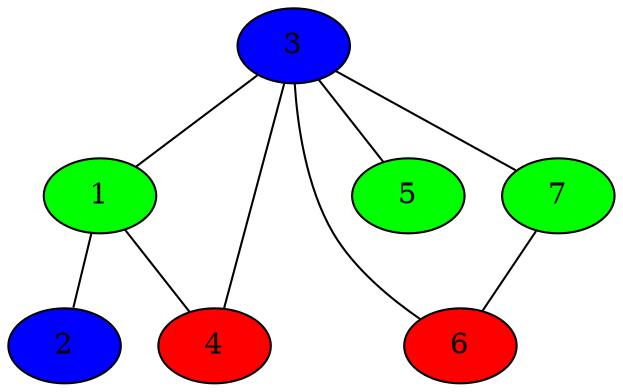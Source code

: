 graph {
	3 [fillcolor=blue style=filled]
	3
	1 [fillcolor=green style=filled]
	1
	7 [fillcolor=green style=filled]
	7
	6 [fillcolor=red style=filled]
	6
	5 [fillcolor=green style=filled]
	5
	4 [fillcolor=red style=filled]
	4
	2 [fillcolor=blue style=filled]
	2
	3 -- 1
	3 -- 7
	3 -- 6
	3 -- 5
	3 -- 4
	1 -- 4
	1 -- 2
	7 -- 6
}
